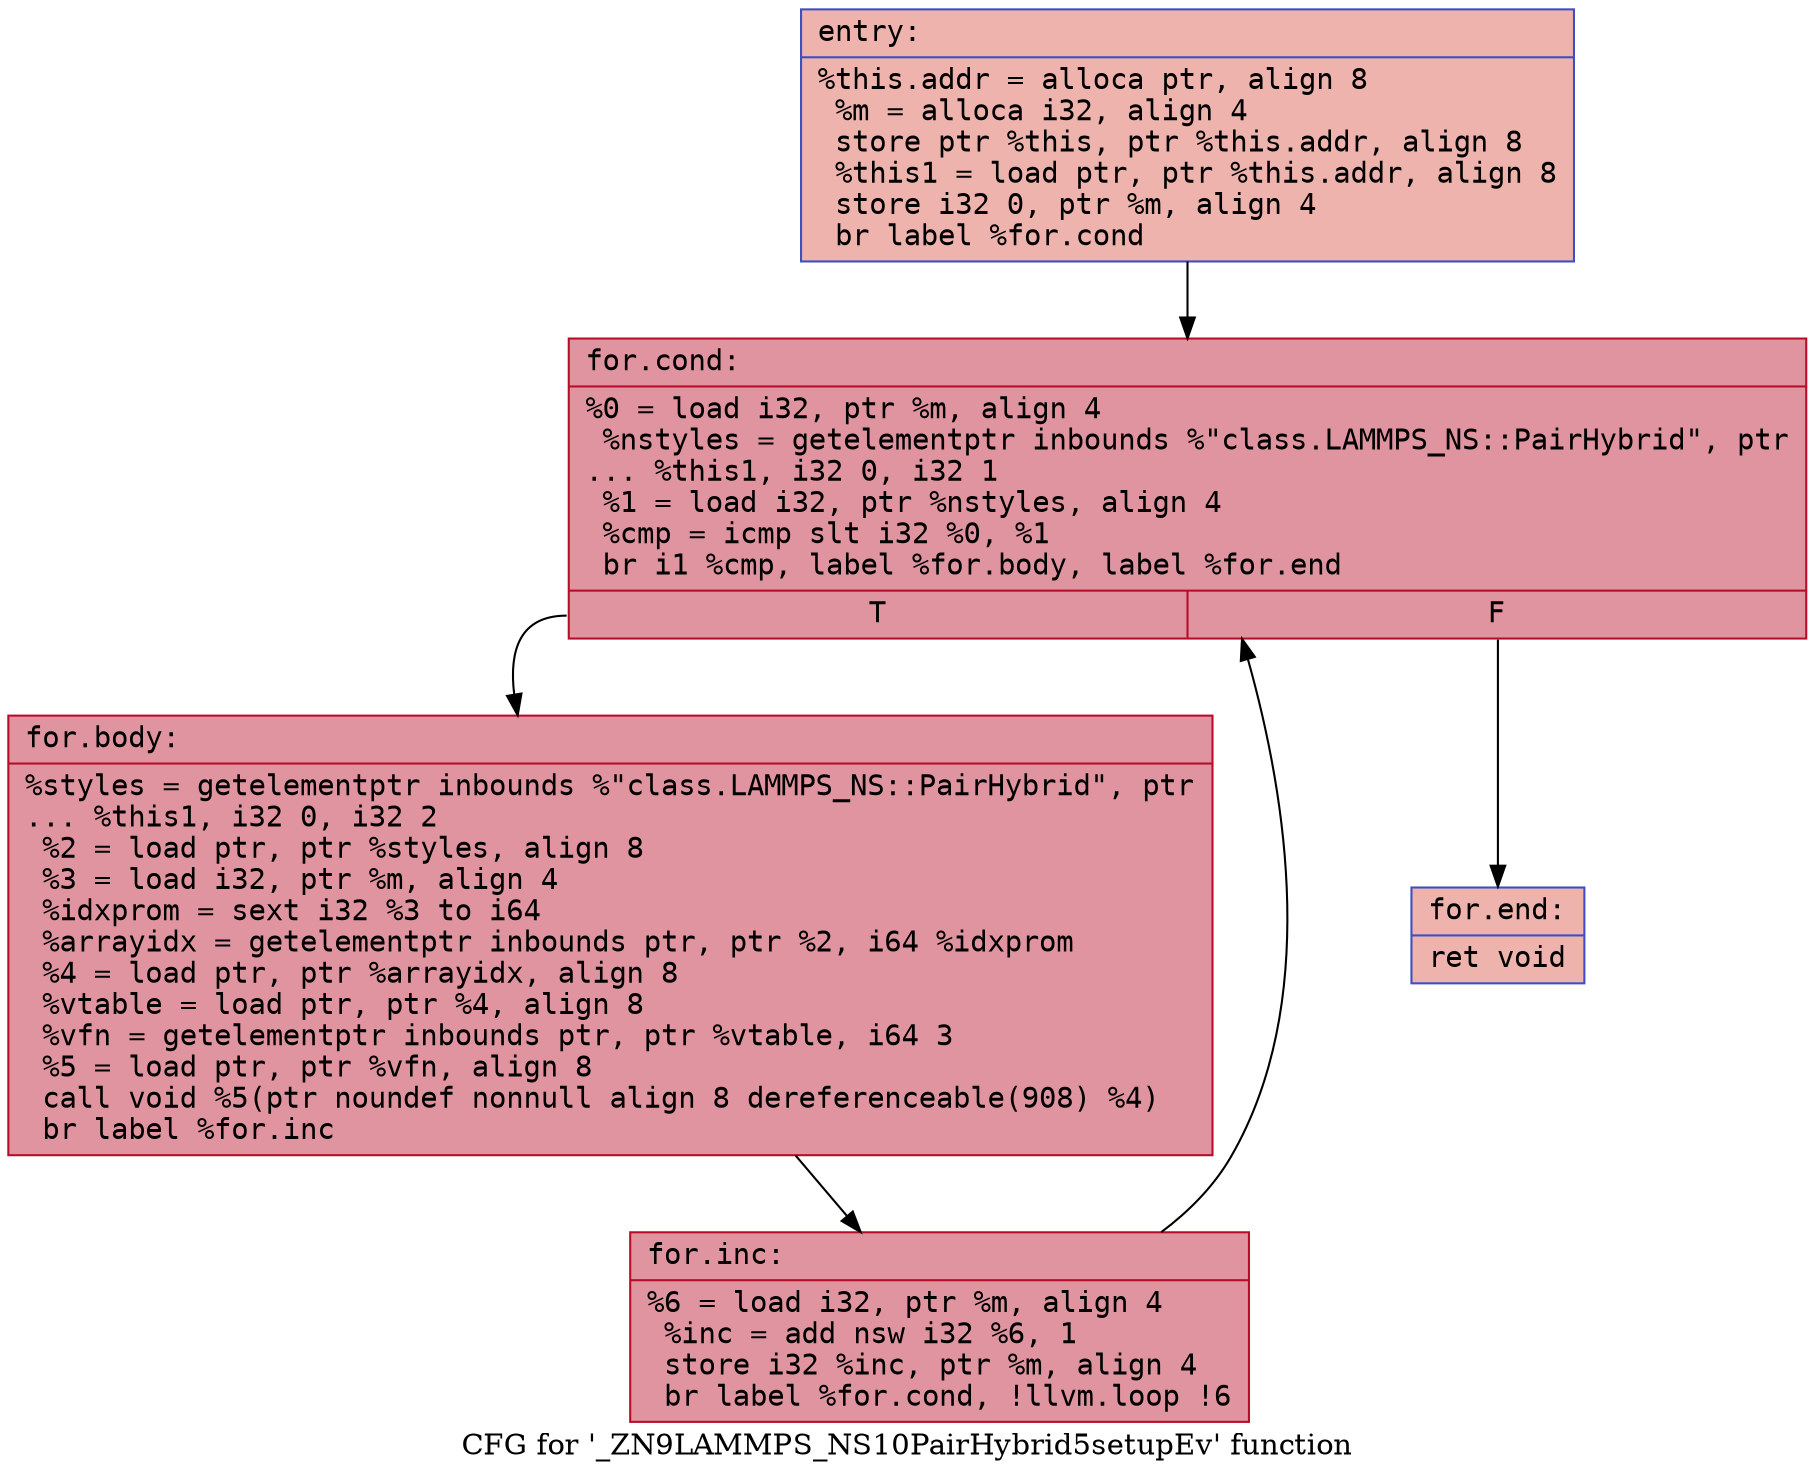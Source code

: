 digraph "CFG for '_ZN9LAMMPS_NS10PairHybrid5setupEv' function" {
	label="CFG for '_ZN9LAMMPS_NS10PairHybrid5setupEv' function";

	Node0x55975a6fb0e0 [shape=record,color="#3d50c3ff", style=filled, fillcolor="#d6524470" fontname="Courier",label="{entry:\l|  %this.addr = alloca ptr, align 8\l  %m = alloca i32, align 4\l  store ptr %this, ptr %this.addr, align 8\l  %this1 = load ptr, ptr %this.addr, align 8\l  store i32 0, ptr %m, align 4\l  br label %for.cond\l}"];
	Node0x55975a6fb0e0 -> Node0x55975a6fb290[tooltip="entry -> for.cond\nProbability 100.00%" ];
	Node0x55975a6fb290 [shape=record,color="#b70d28ff", style=filled, fillcolor="#b70d2870" fontname="Courier",label="{for.cond:\l|  %0 = load i32, ptr %m, align 4\l  %nstyles = getelementptr inbounds %\"class.LAMMPS_NS::PairHybrid\", ptr\l... %this1, i32 0, i32 1\l  %1 = load i32, ptr %nstyles, align 4\l  %cmp = icmp slt i32 %0, %1\l  br i1 %cmp, label %for.body, label %for.end\l|{<s0>T|<s1>F}}"];
	Node0x55975a6fb290:s0 -> Node0x55975a6fb610[tooltip="for.cond -> for.body\nProbability 96.88%" ];
	Node0x55975a6fb290:s1 -> Node0x55975a6fb690[tooltip="for.cond -> for.end\nProbability 3.12%" ];
	Node0x55975a6fb610 [shape=record,color="#b70d28ff", style=filled, fillcolor="#b70d2870" fontname="Courier",label="{for.body:\l|  %styles = getelementptr inbounds %\"class.LAMMPS_NS::PairHybrid\", ptr\l... %this1, i32 0, i32 2\l  %2 = load ptr, ptr %styles, align 8\l  %3 = load i32, ptr %m, align 4\l  %idxprom = sext i32 %3 to i64\l  %arrayidx = getelementptr inbounds ptr, ptr %2, i64 %idxprom\l  %4 = load ptr, ptr %arrayidx, align 8\l  %vtable = load ptr, ptr %4, align 8\l  %vfn = getelementptr inbounds ptr, ptr %vtable, i64 3\l  %5 = load ptr, ptr %vfn, align 8\l  call void %5(ptr noundef nonnull align 8 dereferenceable(908) %4)\l  br label %for.inc\l}"];
	Node0x55975a6fb610 -> Node0x55975a6fc000[tooltip="for.body -> for.inc\nProbability 100.00%" ];
	Node0x55975a6fc000 [shape=record,color="#b70d28ff", style=filled, fillcolor="#b70d2870" fontname="Courier",label="{for.inc:\l|  %6 = load i32, ptr %m, align 4\l  %inc = add nsw i32 %6, 1\l  store i32 %inc, ptr %m, align 4\l  br label %for.cond, !llvm.loop !6\l}"];
	Node0x55975a6fc000 -> Node0x55975a6fb290[tooltip="for.inc -> for.cond\nProbability 100.00%" ];
	Node0x55975a6fb690 [shape=record,color="#3d50c3ff", style=filled, fillcolor="#d6524470" fontname="Courier",label="{for.end:\l|  ret void\l}"];
}

